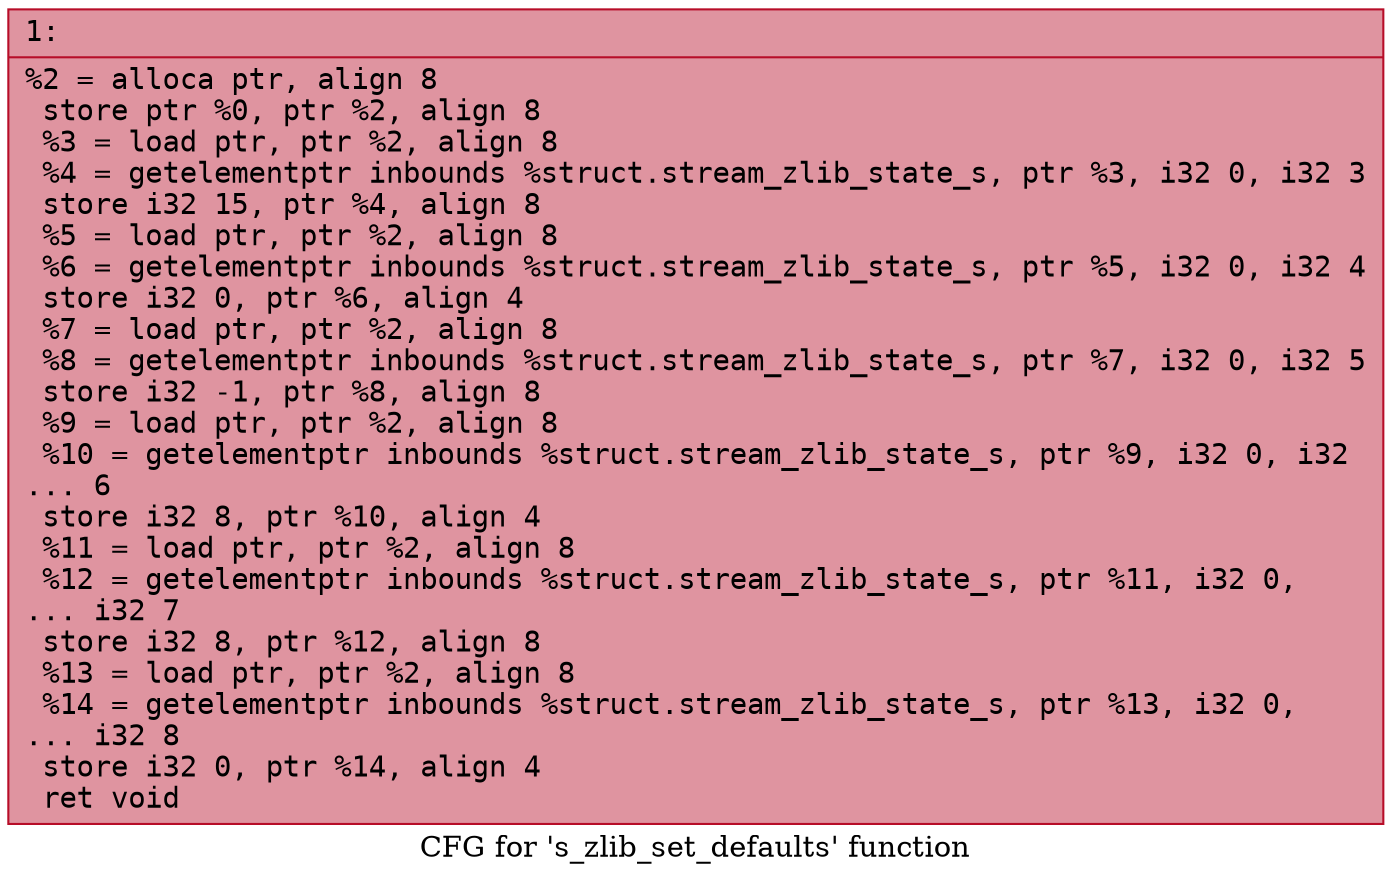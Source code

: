 digraph "CFG for 's_zlib_set_defaults' function" {
	label="CFG for 's_zlib_set_defaults' function";

	Node0x6000002f5d10 [shape=record,color="#b70d28ff", style=filled, fillcolor="#b70d2870" fontname="Courier",label="{1:\l|  %2 = alloca ptr, align 8\l  store ptr %0, ptr %2, align 8\l  %3 = load ptr, ptr %2, align 8\l  %4 = getelementptr inbounds %struct.stream_zlib_state_s, ptr %3, i32 0, i32 3\l  store i32 15, ptr %4, align 8\l  %5 = load ptr, ptr %2, align 8\l  %6 = getelementptr inbounds %struct.stream_zlib_state_s, ptr %5, i32 0, i32 4\l  store i32 0, ptr %6, align 4\l  %7 = load ptr, ptr %2, align 8\l  %8 = getelementptr inbounds %struct.stream_zlib_state_s, ptr %7, i32 0, i32 5\l  store i32 -1, ptr %8, align 8\l  %9 = load ptr, ptr %2, align 8\l  %10 = getelementptr inbounds %struct.stream_zlib_state_s, ptr %9, i32 0, i32\l... 6\l  store i32 8, ptr %10, align 4\l  %11 = load ptr, ptr %2, align 8\l  %12 = getelementptr inbounds %struct.stream_zlib_state_s, ptr %11, i32 0,\l... i32 7\l  store i32 8, ptr %12, align 8\l  %13 = load ptr, ptr %2, align 8\l  %14 = getelementptr inbounds %struct.stream_zlib_state_s, ptr %13, i32 0,\l... i32 8\l  store i32 0, ptr %14, align 4\l  ret void\l}"];
}
